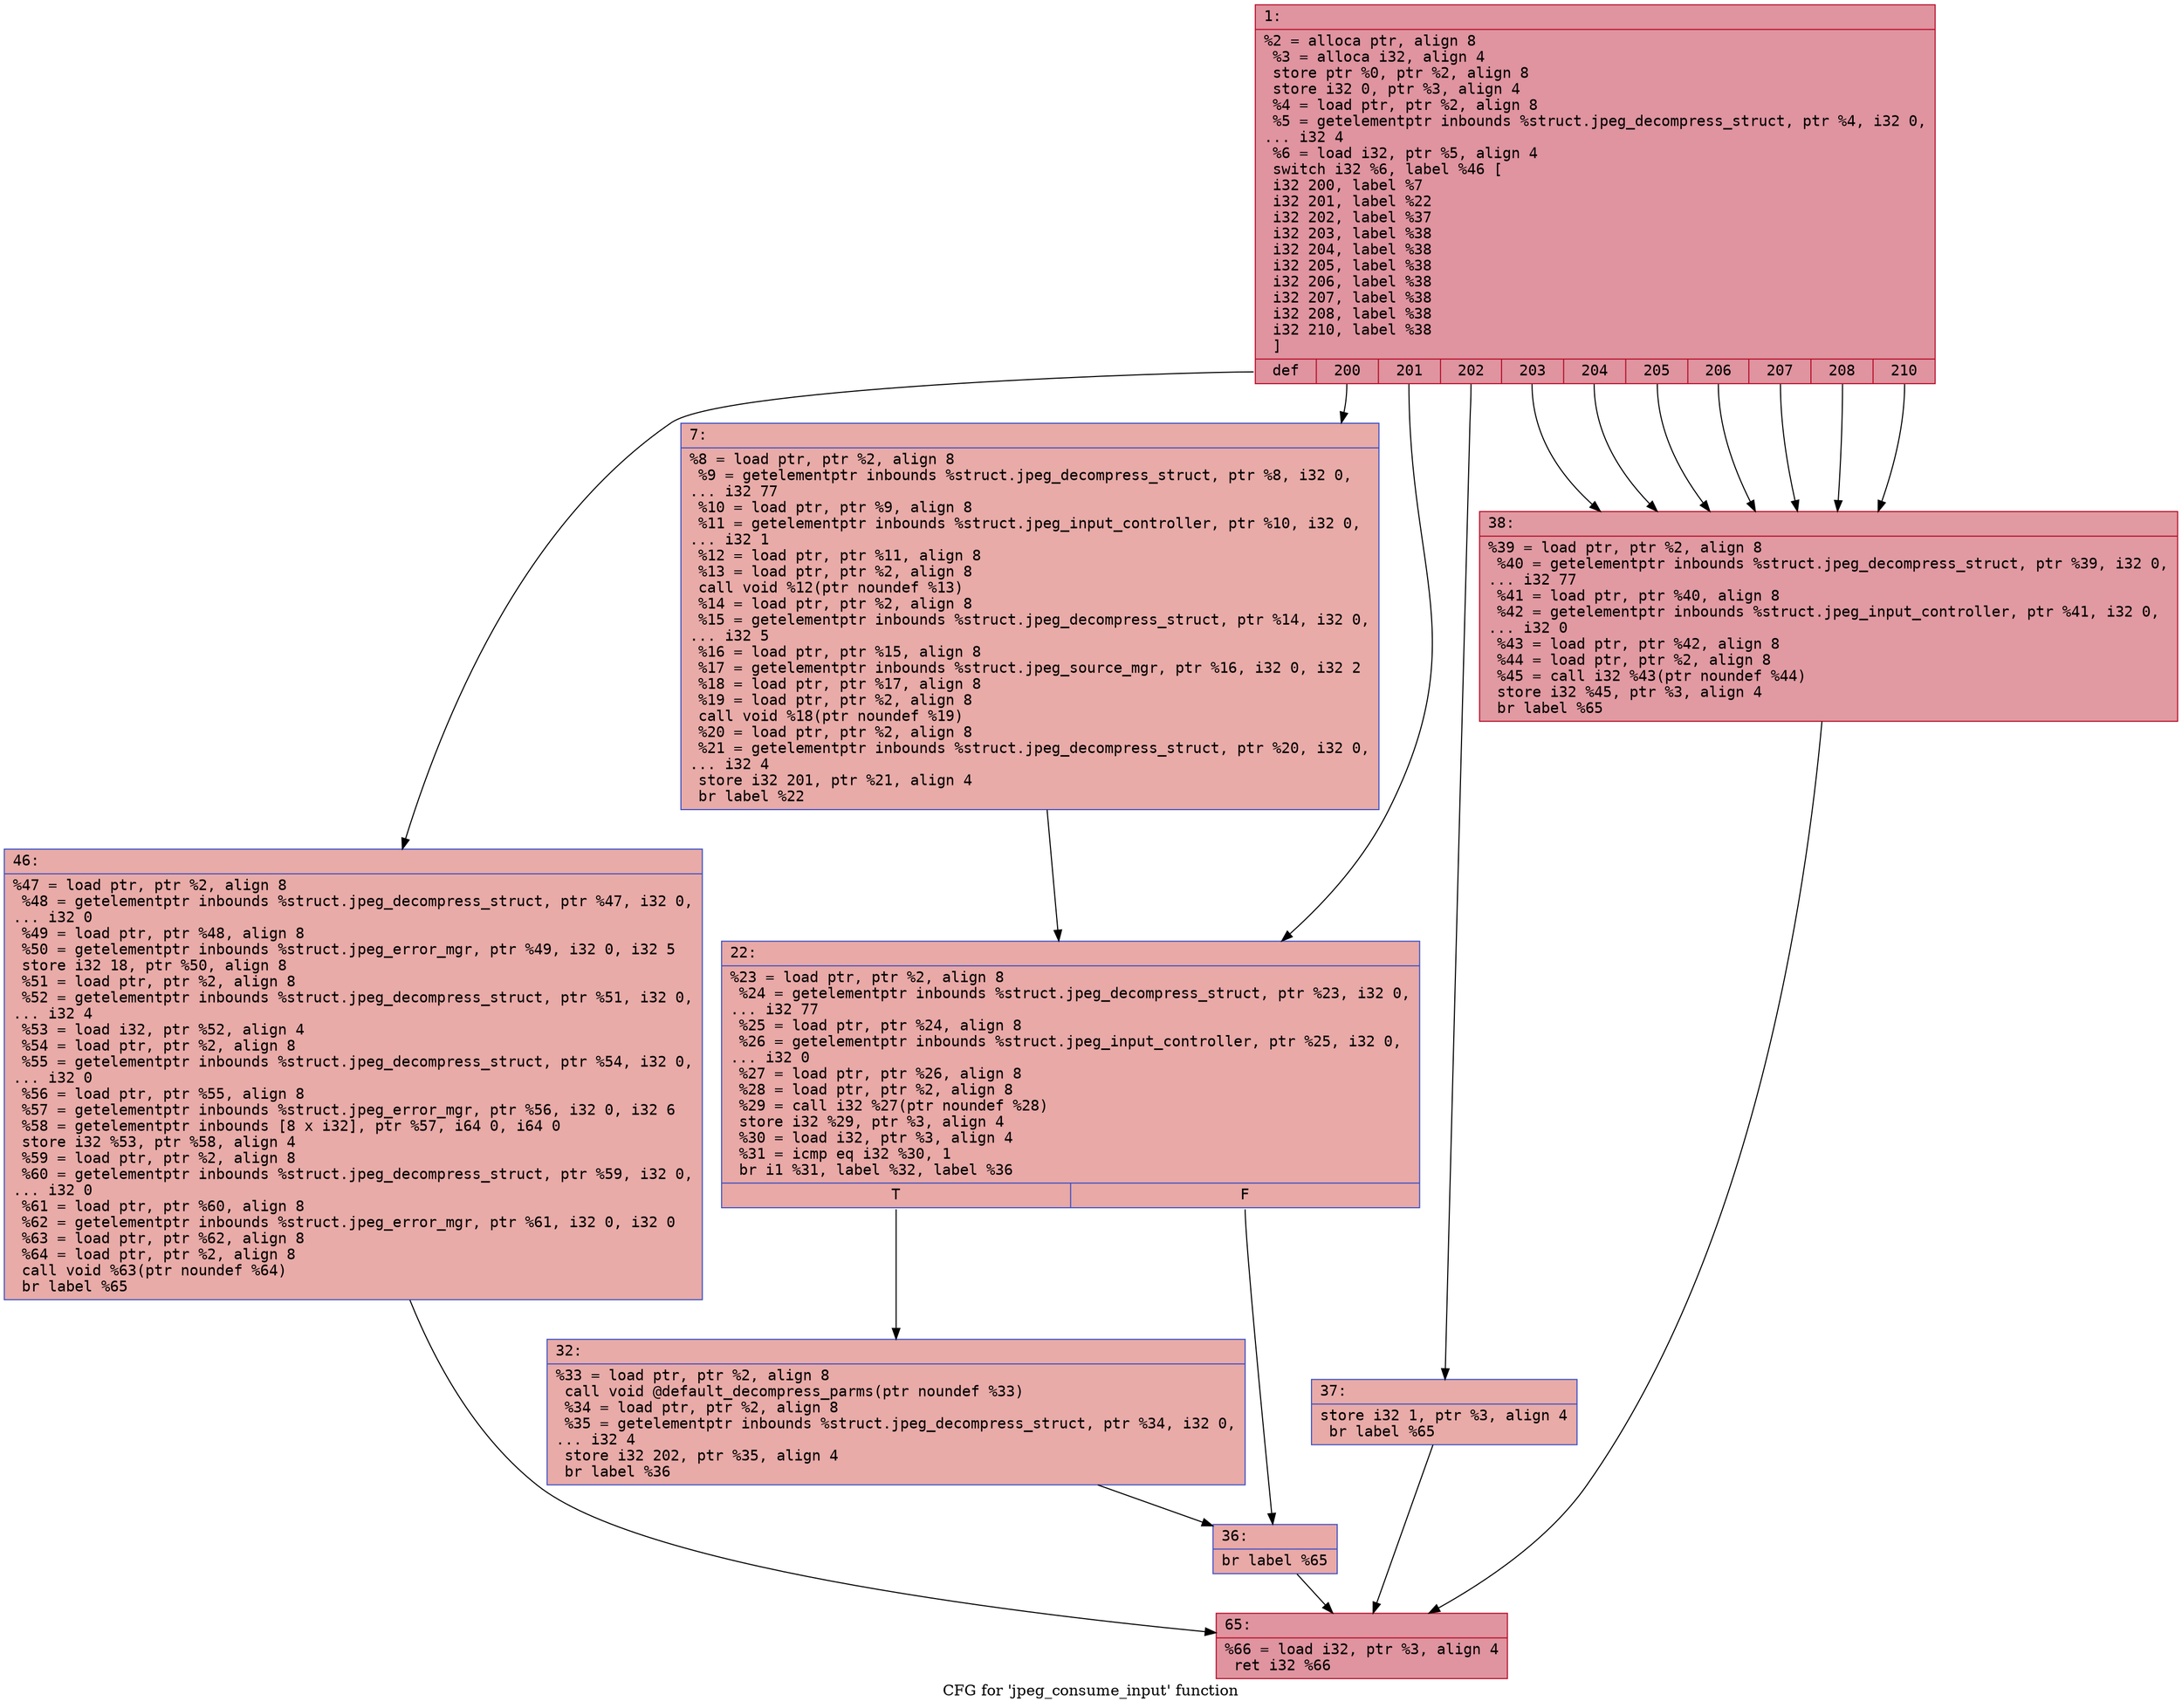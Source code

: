 digraph "CFG for 'jpeg_consume_input' function" {
	label="CFG for 'jpeg_consume_input' function";

	Node0x600003f72ad0 [shape=record,color="#b70d28ff", style=filled, fillcolor="#b70d2870" fontname="Courier",label="{1:\l|  %2 = alloca ptr, align 8\l  %3 = alloca i32, align 4\l  store ptr %0, ptr %2, align 8\l  store i32 0, ptr %3, align 4\l  %4 = load ptr, ptr %2, align 8\l  %5 = getelementptr inbounds %struct.jpeg_decompress_struct, ptr %4, i32 0,\l... i32 4\l  %6 = load i32, ptr %5, align 4\l  switch i32 %6, label %46 [\l    i32 200, label %7\l    i32 201, label %22\l    i32 202, label %37\l    i32 203, label %38\l    i32 204, label %38\l    i32 205, label %38\l    i32 206, label %38\l    i32 207, label %38\l    i32 208, label %38\l    i32 210, label %38\l  ]\l|{<s0>def|<s1>200|<s2>201|<s3>202|<s4>203|<s5>204|<s6>205|<s7>206|<s8>207|<s9>208|<s10>210}}"];
	Node0x600003f72ad0:s0 -> Node0x600003f72d00[tooltip="1 -> 46\nProbability 9.09%" ];
	Node0x600003f72ad0:s1 -> Node0x600003f72b20[tooltip="1 -> 7\nProbability 9.09%" ];
	Node0x600003f72ad0:s2 -> Node0x600003f72b70[tooltip="1 -> 22\nProbability 9.09%" ];
	Node0x600003f72ad0:s3 -> Node0x600003f72c60[tooltip="1 -> 37\nProbability 9.09%" ];
	Node0x600003f72ad0:s4 -> Node0x600003f72cb0[tooltip="1 -> 38\nProbability 63.64%" ];
	Node0x600003f72ad0:s5 -> Node0x600003f72cb0[tooltip="1 -> 38\nProbability 63.64%" ];
	Node0x600003f72ad0:s6 -> Node0x600003f72cb0[tooltip="1 -> 38\nProbability 63.64%" ];
	Node0x600003f72ad0:s7 -> Node0x600003f72cb0[tooltip="1 -> 38\nProbability 63.64%" ];
	Node0x600003f72ad0:s8 -> Node0x600003f72cb0[tooltip="1 -> 38\nProbability 63.64%" ];
	Node0x600003f72ad0:s9 -> Node0x600003f72cb0[tooltip="1 -> 38\nProbability 63.64%" ];
	Node0x600003f72ad0:s10 -> Node0x600003f72cb0[tooltip="1 -> 38\nProbability 63.64%" ];
	Node0x600003f72b20 [shape=record,color="#3d50c3ff", style=filled, fillcolor="#cc403a70" fontname="Courier",label="{7:\l|  %8 = load ptr, ptr %2, align 8\l  %9 = getelementptr inbounds %struct.jpeg_decompress_struct, ptr %8, i32 0,\l... i32 77\l  %10 = load ptr, ptr %9, align 8\l  %11 = getelementptr inbounds %struct.jpeg_input_controller, ptr %10, i32 0,\l... i32 1\l  %12 = load ptr, ptr %11, align 8\l  %13 = load ptr, ptr %2, align 8\l  call void %12(ptr noundef %13)\l  %14 = load ptr, ptr %2, align 8\l  %15 = getelementptr inbounds %struct.jpeg_decompress_struct, ptr %14, i32 0,\l... i32 5\l  %16 = load ptr, ptr %15, align 8\l  %17 = getelementptr inbounds %struct.jpeg_source_mgr, ptr %16, i32 0, i32 2\l  %18 = load ptr, ptr %17, align 8\l  %19 = load ptr, ptr %2, align 8\l  call void %18(ptr noundef %19)\l  %20 = load ptr, ptr %2, align 8\l  %21 = getelementptr inbounds %struct.jpeg_decompress_struct, ptr %20, i32 0,\l... i32 4\l  store i32 201, ptr %21, align 4\l  br label %22\l}"];
	Node0x600003f72b20 -> Node0x600003f72b70[tooltip="7 -> 22\nProbability 100.00%" ];
	Node0x600003f72b70 [shape=record,color="#3d50c3ff", style=filled, fillcolor="#ca3b3770" fontname="Courier",label="{22:\l|  %23 = load ptr, ptr %2, align 8\l  %24 = getelementptr inbounds %struct.jpeg_decompress_struct, ptr %23, i32 0,\l... i32 77\l  %25 = load ptr, ptr %24, align 8\l  %26 = getelementptr inbounds %struct.jpeg_input_controller, ptr %25, i32 0,\l... i32 0\l  %27 = load ptr, ptr %26, align 8\l  %28 = load ptr, ptr %2, align 8\l  %29 = call i32 %27(ptr noundef %28)\l  store i32 %29, ptr %3, align 4\l  %30 = load i32, ptr %3, align 4\l  %31 = icmp eq i32 %30, 1\l  br i1 %31, label %32, label %36\l|{<s0>T|<s1>F}}"];
	Node0x600003f72b70:s0 -> Node0x600003f72bc0[tooltip="22 -> 32\nProbability 50.00%" ];
	Node0x600003f72b70:s1 -> Node0x600003f72c10[tooltip="22 -> 36\nProbability 50.00%" ];
	Node0x600003f72bc0 [shape=record,color="#3d50c3ff", style=filled, fillcolor="#cc403a70" fontname="Courier",label="{32:\l|  %33 = load ptr, ptr %2, align 8\l  call void @default_decompress_parms(ptr noundef %33)\l  %34 = load ptr, ptr %2, align 8\l  %35 = getelementptr inbounds %struct.jpeg_decompress_struct, ptr %34, i32 0,\l... i32 4\l  store i32 202, ptr %35, align 4\l  br label %36\l}"];
	Node0x600003f72bc0 -> Node0x600003f72c10[tooltip="32 -> 36\nProbability 100.00%" ];
	Node0x600003f72c10 [shape=record,color="#3d50c3ff", style=filled, fillcolor="#ca3b3770" fontname="Courier",label="{36:\l|  br label %65\l}"];
	Node0x600003f72c10 -> Node0x600003f72d50[tooltip="36 -> 65\nProbability 100.00%" ];
	Node0x600003f72c60 [shape=record,color="#3d50c3ff", style=filled, fillcolor="#cc403a70" fontname="Courier",label="{37:\l|  store i32 1, ptr %3, align 4\l  br label %65\l}"];
	Node0x600003f72c60 -> Node0x600003f72d50[tooltip="37 -> 65\nProbability 100.00%" ];
	Node0x600003f72cb0 [shape=record,color="#b70d28ff", style=filled, fillcolor="#bb1b2c70" fontname="Courier",label="{38:\l|  %39 = load ptr, ptr %2, align 8\l  %40 = getelementptr inbounds %struct.jpeg_decompress_struct, ptr %39, i32 0,\l... i32 77\l  %41 = load ptr, ptr %40, align 8\l  %42 = getelementptr inbounds %struct.jpeg_input_controller, ptr %41, i32 0,\l... i32 0\l  %43 = load ptr, ptr %42, align 8\l  %44 = load ptr, ptr %2, align 8\l  %45 = call i32 %43(ptr noundef %44)\l  store i32 %45, ptr %3, align 4\l  br label %65\l}"];
	Node0x600003f72cb0 -> Node0x600003f72d50[tooltip="38 -> 65\nProbability 100.00%" ];
	Node0x600003f72d00 [shape=record,color="#3d50c3ff", style=filled, fillcolor="#cc403a70" fontname="Courier",label="{46:\l|  %47 = load ptr, ptr %2, align 8\l  %48 = getelementptr inbounds %struct.jpeg_decompress_struct, ptr %47, i32 0,\l... i32 0\l  %49 = load ptr, ptr %48, align 8\l  %50 = getelementptr inbounds %struct.jpeg_error_mgr, ptr %49, i32 0, i32 5\l  store i32 18, ptr %50, align 8\l  %51 = load ptr, ptr %2, align 8\l  %52 = getelementptr inbounds %struct.jpeg_decompress_struct, ptr %51, i32 0,\l... i32 4\l  %53 = load i32, ptr %52, align 4\l  %54 = load ptr, ptr %2, align 8\l  %55 = getelementptr inbounds %struct.jpeg_decompress_struct, ptr %54, i32 0,\l... i32 0\l  %56 = load ptr, ptr %55, align 8\l  %57 = getelementptr inbounds %struct.jpeg_error_mgr, ptr %56, i32 0, i32 6\l  %58 = getelementptr inbounds [8 x i32], ptr %57, i64 0, i64 0\l  store i32 %53, ptr %58, align 4\l  %59 = load ptr, ptr %2, align 8\l  %60 = getelementptr inbounds %struct.jpeg_decompress_struct, ptr %59, i32 0,\l... i32 0\l  %61 = load ptr, ptr %60, align 8\l  %62 = getelementptr inbounds %struct.jpeg_error_mgr, ptr %61, i32 0, i32 0\l  %63 = load ptr, ptr %62, align 8\l  %64 = load ptr, ptr %2, align 8\l  call void %63(ptr noundef %64)\l  br label %65\l}"];
	Node0x600003f72d00 -> Node0x600003f72d50[tooltip="46 -> 65\nProbability 100.00%" ];
	Node0x600003f72d50 [shape=record,color="#b70d28ff", style=filled, fillcolor="#b70d2870" fontname="Courier",label="{65:\l|  %66 = load i32, ptr %3, align 4\l  ret i32 %66\l}"];
}
